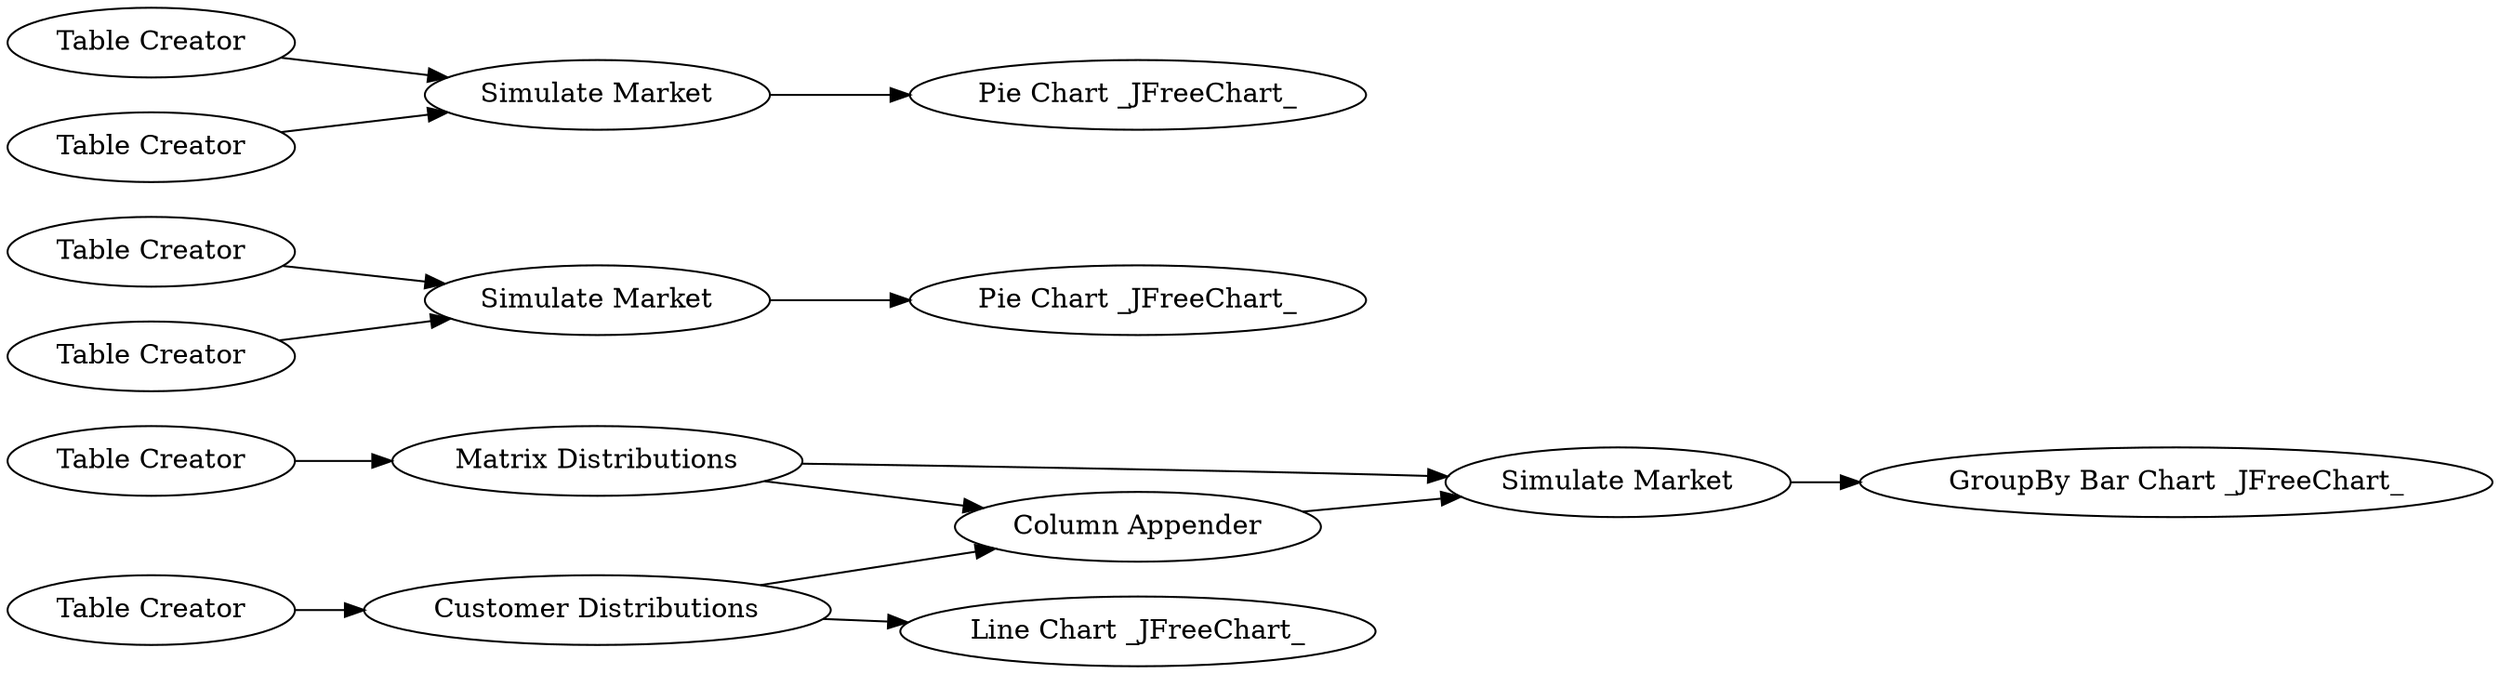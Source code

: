 digraph {
	"-7716957413131664683_41" [label="Line Chart _JFreeChart_"]
	"-7716957413131664683_44" [label="Pie Chart _JFreeChart_"]
	"-7716957413131664683_39" [label="Table Creator"]
	"-7716957413131664683_28" [label="Table Creator"]
	"-7716957413131664683_33" [label="Simulate Market"]
	"-7716957413131664683_48" [label="GroupBy Bar Chart _JFreeChart_"]
	"-7716957413131664683_34" [label="Table Creator"]
	"-7716957413131664683_35" [label="Table Creator"]
	"-7716957413131664683_31" [label="Table Creator"]
	"-7716957413131664683_45" [label="Pie Chart _JFreeChart_"]
	"-7716957413131664683_46" [label="Column Appender"]
	"-7716957413131664683_32" [label="Table Creator"]
	"-7716957413131664683_37" [label="Matrix Distributions"]
	"-7716957413131664683_43" [label="Simulate Market"]
	"-7716957413131664683_40" [label="Customer Distributions"]
	"-7716957413131664683_30" [label="Simulate Market"]
	"-7716957413131664683_37" -> "-7716957413131664683_46"
	"-7716957413131664683_28" -> "-7716957413131664683_30"
	"-7716957413131664683_32" -> "-7716957413131664683_33"
	"-7716957413131664683_39" -> "-7716957413131664683_40"
	"-7716957413131664683_30" -> "-7716957413131664683_44"
	"-7716957413131664683_37" -> "-7716957413131664683_43"
	"-7716957413131664683_34" -> "-7716957413131664683_33"
	"-7716957413131664683_40" -> "-7716957413131664683_46"
	"-7716957413131664683_31" -> "-7716957413131664683_30"
	"-7716957413131664683_43" -> "-7716957413131664683_48"
	"-7716957413131664683_46" -> "-7716957413131664683_43"
	"-7716957413131664683_33" -> "-7716957413131664683_45"
	"-7716957413131664683_35" -> "-7716957413131664683_37"
	"-7716957413131664683_40" -> "-7716957413131664683_41"
	rankdir=LR
}
